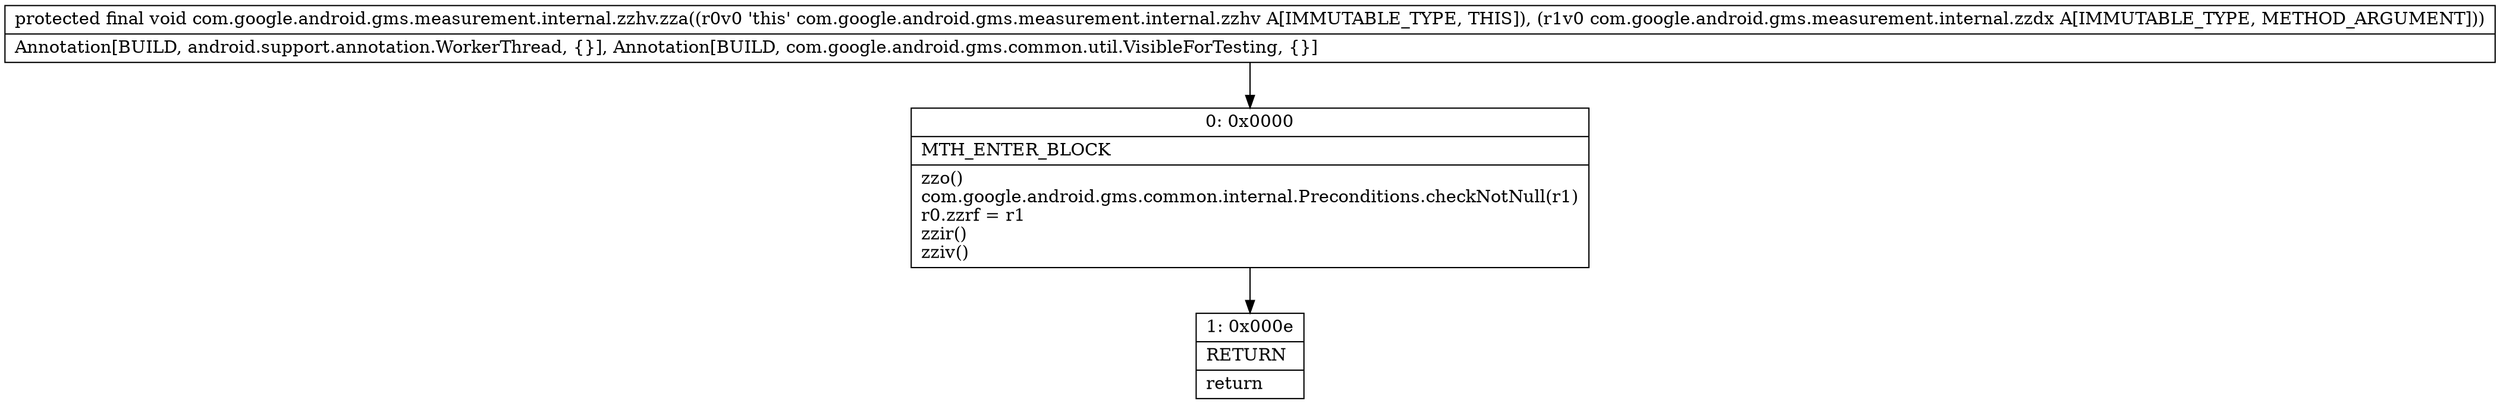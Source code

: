 digraph "CFG forcom.google.android.gms.measurement.internal.zzhv.zza(Lcom\/google\/android\/gms\/measurement\/internal\/zzdx;)V" {
Node_0 [shape=record,label="{0\:\ 0x0000|MTH_ENTER_BLOCK\l|zzo()\lcom.google.android.gms.common.internal.Preconditions.checkNotNull(r1)\lr0.zzrf = r1\lzzir()\lzziv()\l}"];
Node_1 [shape=record,label="{1\:\ 0x000e|RETURN\l|return\l}"];
MethodNode[shape=record,label="{protected final void com.google.android.gms.measurement.internal.zzhv.zza((r0v0 'this' com.google.android.gms.measurement.internal.zzhv A[IMMUTABLE_TYPE, THIS]), (r1v0 com.google.android.gms.measurement.internal.zzdx A[IMMUTABLE_TYPE, METHOD_ARGUMENT]))  | Annotation[BUILD, android.support.annotation.WorkerThread, \{\}], Annotation[BUILD, com.google.android.gms.common.util.VisibleForTesting, \{\}]\l}"];
MethodNode -> Node_0;
Node_0 -> Node_1;
}

